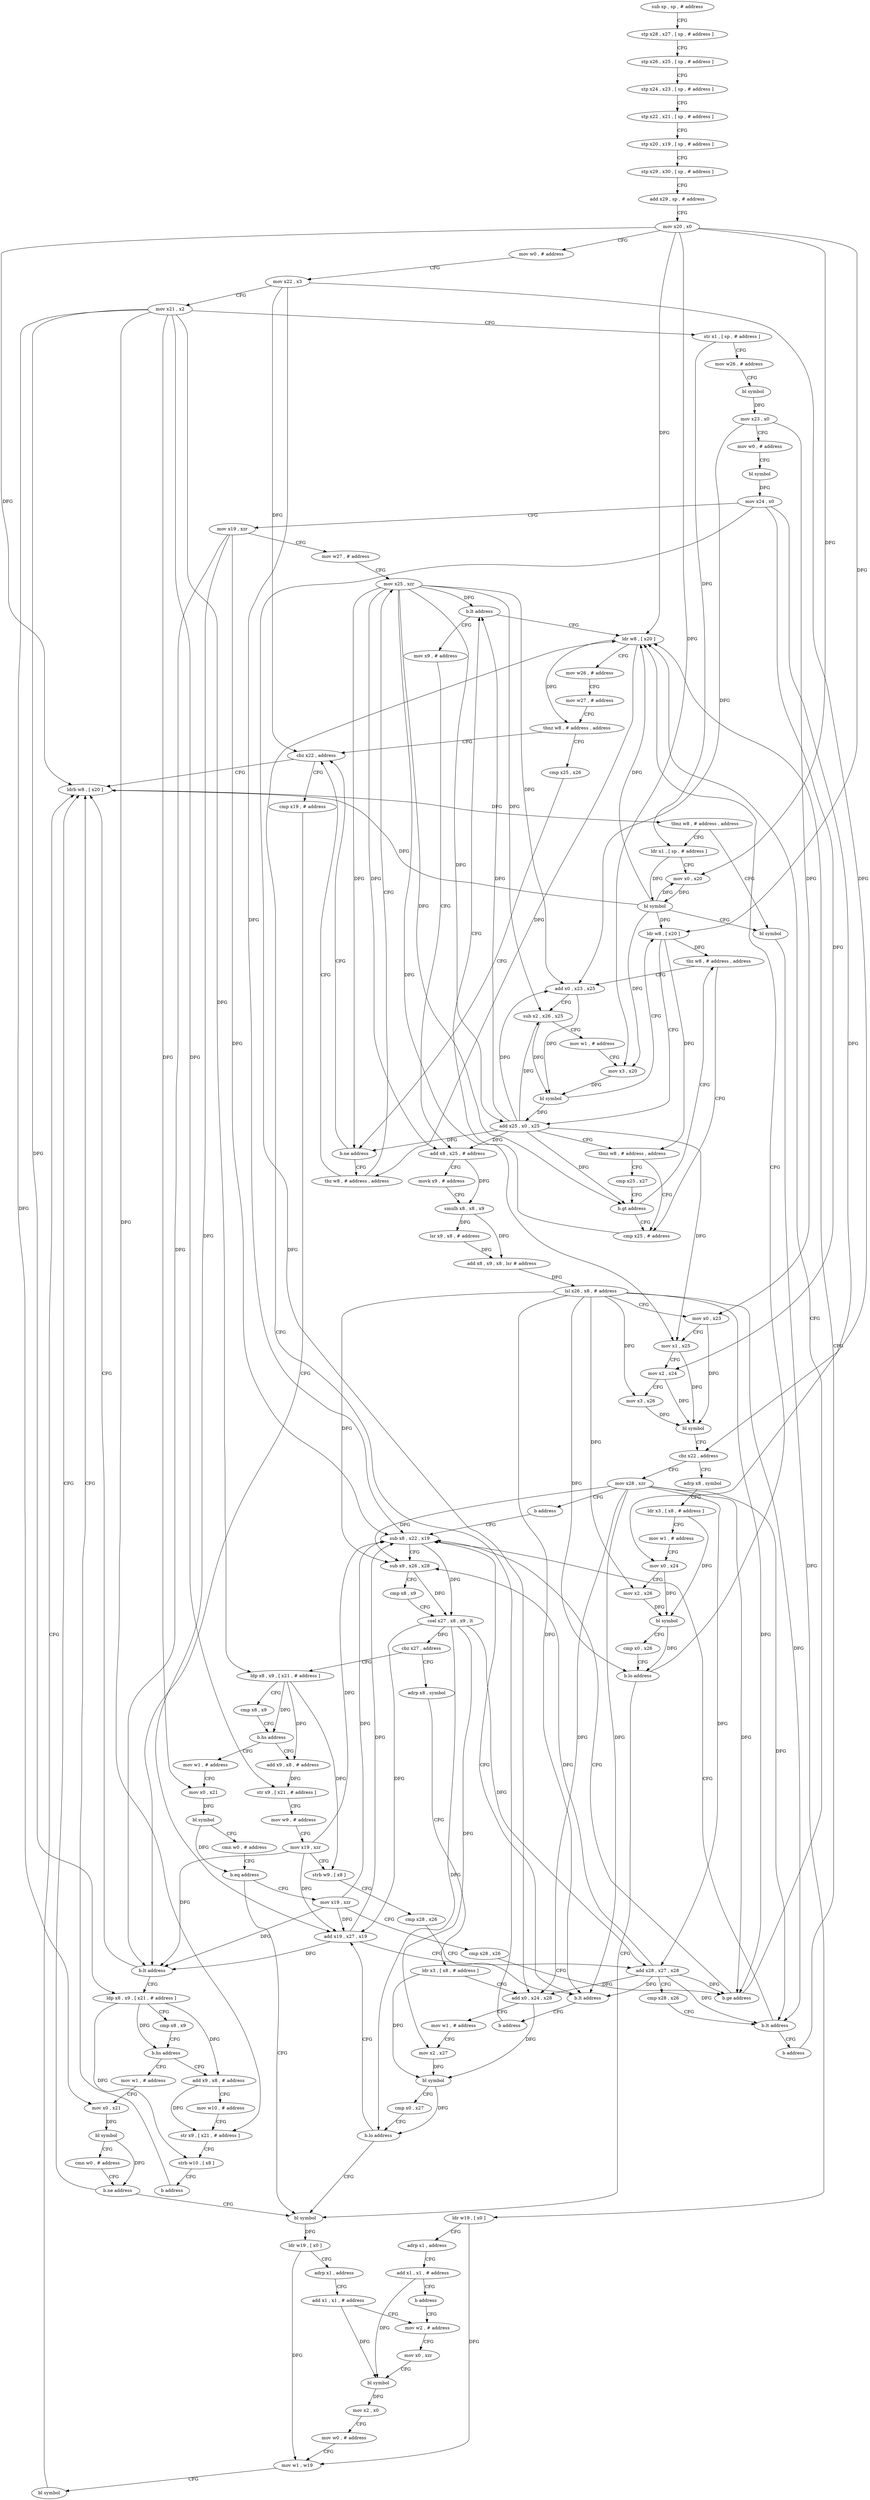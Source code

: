 digraph "func" {
"4201760" [label = "sub sp , sp , # address" ]
"4201764" [label = "stp x28 , x27 , [ sp , # address ]" ]
"4201768" [label = "stp x26 , x25 , [ sp , # address ]" ]
"4201772" [label = "stp x24 , x23 , [ sp , # address ]" ]
"4201776" [label = "stp x22 , x21 , [ sp , # address ]" ]
"4201780" [label = "stp x20 , x19 , [ sp , # address ]" ]
"4201784" [label = "stp x29 , x30 , [ sp , # address ]" ]
"4201788" [label = "add x29 , sp , # address" ]
"4201792" [label = "mov x20 , x0" ]
"4201796" [label = "mov w0 , # address" ]
"4201800" [label = "mov x22 , x3" ]
"4201804" [label = "mov x21 , x2" ]
"4201808" [label = "str x1 , [ sp , # address ]" ]
"4201812" [label = "mov w26 , # address" ]
"4201816" [label = "bl symbol" ]
"4201820" [label = "mov x23 , x0" ]
"4201824" [label = "mov w0 , # address" ]
"4201828" [label = "bl symbol" ]
"4201832" [label = "mov x24 , x0" ]
"4201836" [label = "mov x19 , xzr" ]
"4201840" [label = "mov w27 , # address" ]
"4201844" [label = "mov x25 , xzr" ]
"4201892" [label = "cmp x25 , # address" ]
"4201896" [label = "b.lt address" ]
"4202140" [label = "ldr w8 , [ x20 ]" ]
"4201900" [label = "mov x9 , # address" ]
"4201880" [label = "cmp x25 , x27" ]
"4201884" [label = "b.gt address" ]
"4201888" [label = "tbz w8 , # address , address" ]
"4202144" [label = "mov w26 , # address" ]
"4202148" [label = "mov w27 , # address" ]
"4202152" [label = "tbnz w8 , # address , address" ]
"4202168" [label = "cbz x22 , address" ]
"4202156" [label = "cmp x25 , x26" ]
"4201904" [label = "add x8 , x25 , # address" ]
"4201908" [label = "movk x9 , # address" ]
"4201912" [label = "smulh x8 , x8 , x9" ]
"4201916" [label = "lsr x9 , x8 , # address" ]
"4201920" [label = "add x8 , x9 , x8 , lsr # address" ]
"4201924" [label = "lsl x26 , x8 , # address" ]
"4201928" [label = "mov x0 , x23" ]
"4201932" [label = "mov x1 , x25" ]
"4201936" [label = "mov x2 , x24" ]
"4201940" [label = "mov x3 , x26" ]
"4201944" [label = "bl symbol" ]
"4201948" [label = "cbz x22 , address" ]
"4202108" [label = "adrp x8 , symbol" ]
"4201952" [label = "mov x28 , xzr" ]
"4201848" [label = "add x0 , x23 , x25" ]
"4202276" [label = "ldrb w8 , [ x20 ]" ]
"4202172" [label = "cmp x19 , # address" ]
"4202160" [label = "b.ne address" ]
"4202164" [label = "tbz w8 , # address , address" ]
"4202112" [label = "ldr x3 , [ x8 , # address ]" ]
"4202116" [label = "mov w1 , # address" ]
"4202120" [label = "mov x0 , x24" ]
"4202124" [label = "mov x2 , x26" ]
"4202128" [label = "bl symbol" ]
"4202132" [label = "cmp x0 , x26" ]
"4202136" [label = "b.lo address" ]
"4202232" [label = "bl symbol" ]
"4201956" [label = "b address" ]
"4202036" [label = "sub x8 , x22 , x19" ]
"4201852" [label = "sub x2 , x26 , x25" ]
"4201856" [label = "mov w1 , # address" ]
"4201860" [label = "mov x3 , x20" ]
"4201864" [label = "bl symbol" ]
"4201868" [label = "ldr w8 , [ x20 ]" ]
"4201872" [label = "add x25 , x0 , x25" ]
"4201876" [label = "tbnz w8 , # address , address" ]
"4202280" [label = "tbnz w8 , # address , address" ]
"4202296" [label = "bl symbol" ]
"4202284" [label = "ldr x1 , [ sp , # address ]" ]
"4202176" [label = "b.lt address" ]
"4202180" [label = "ldp x8 , x9 , [ x21 , # address ]" ]
"4202236" [label = "ldr w19 , [ x0 ]" ]
"4202240" [label = "adrp x1 , address" ]
"4202244" [label = "add x1 , x1 , # address" ]
"4202248" [label = "mov w2 , # address" ]
"4202040" [label = "sub x9 , x26 , x28" ]
"4202044" [label = "cmp x8 , x9" ]
"4202048" [label = "csel x27 , x8 , x9 , lt" ]
"4202052" [label = "cbz x27 , address" ]
"4201960" [label = "ldp x8 , x9 , [ x21 , # address ]" ]
"4202056" [label = "adrp x8 , symbol" ]
"4202300" [label = "ldr w19 , [ x0 ]" ]
"4202304" [label = "adrp x1 , address" ]
"4202308" [label = "add x1 , x1 , # address" ]
"4202312" [label = "b address" ]
"4202288" [label = "mov x0 , x20" ]
"4202292" [label = "bl symbol" ]
"4202184" [label = "cmp x8 , x9" ]
"4202188" [label = "b.hs address" ]
"4202212" [label = "mov w1 , # address" ]
"4202192" [label = "add x9 , x8 , # address" ]
"4201964" [label = "cmp x8 , x9" ]
"4201968" [label = "b.hs address" ]
"4202004" [label = "mov w1 , # address" ]
"4201972" [label = "add x9 , x8 , # address" ]
"4202060" [label = "ldr x3 , [ x8 , # address ]" ]
"4202064" [label = "add x0 , x24 , x28" ]
"4202068" [label = "mov w1 , # address" ]
"4202072" [label = "mov x2 , x27" ]
"4202076" [label = "bl symbol" ]
"4202080" [label = "cmp x0 , x27" ]
"4202084" [label = "b.lo address" ]
"4202088" [label = "add x19 , x27 , x19" ]
"4202252" [label = "mov x0 , xzr" ]
"4202256" [label = "bl symbol" ]
"4202260" [label = "mov x2 , x0" ]
"4202264" [label = "mov w0 , # address" ]
"4202268" [label = "mov w1 , w19" ]
"4202272" [label = "bl symbol" ]
"4202216" [label = "mov x0 , x21" ]
"4202220" [label = "bl symbol" ]
"4202224" [label = "cmn w0 , # address" ]
"4202228" [label = "b.ne address" ]
"4202196" [label = "mov w10 , # address" ]
"4202200" [label = "str x9 , [ x21 , # address ]" ]
"4202204" [label = "strb w10 , [ x8 ]" ]
"4202208" [label = "b address" ]
"4202008" [label = "mov x0 , x21" ]
"4202012" [label = "bl symbol" ]
"4202016" [label = "cmn w0 , # address" ]
"4202020" [label = "b.eq address" ]
"4202024" [label = "mov x19 , xzr" ]
"4201976" [label = "str x9 , [ x21 , # address ]" ]
"4201980" [label = "mov w9 , # address" ]
"4201984" [label = "mov x19 , xzr" ]
"4201988" [label = "strb w9 , [ x8 ]" ]
"4201992" [label = "cmp x28 , x26" ]
"4201996" [label = "b.lt address" ]
"4202000" [label = "b address" ]
"4202092" [label = "add x28 , x27 , x28" ]
"4202096" [label = "cmp x28 , x26" ]
"4202100" [label = "b.lt address" ]
"4202104" [label = "b address" ]
"4202028" [label = "cmp x28 , x26" ]
"4202032" [label = "b.ge address" ]
"4201760" -> "4201764" [ label = "CFG" ]
"4201764" -> "4201768" [ label = "CFG" ]
"4201768" -> "4201772" [ label = "CFG" ]
"4201772" -> "4201776" [ label = "CFG" ]
"4201776" -> "4201780" [ label = "CFG" ]
"4201780" -> "4201784" [ label = "CFG" ]
"4201784" -> "4201788" [ label = "CFG" ]
"4201788" -> "4201792" [ label = "CFG" ]
"4201792" -> "4201796" [ label = "CFG" ]
"4201792" -> "4201860" [ label = "DFG" ]
"4201792" -> "4201868" [ label = "DFG" ]
"4201792" -> "4202140" [ label = "DFG" ]
"4201792" -> "4202276" [ label = "DFG" ]
"4201792" -> "4202288" [ label = "DFG" ]
"4201796" -> "4201800" [ label = "CFG" ]
"4201800" -> "4201804" [ label = "CFG" ]
"4201800" -> "4201948" [ label = "DFG" ]
"4201800" -> "4202168" [ label = "DFG" ]
"4201800" -> "4202036" [ label = "DFG" ]
"4201804" -> "4201808" [ label = "CFG" ]
"4201804" -> "4202180" [ label = "DFG" ]
"4201804" -> "4202216" [ label = "DFG" ]
"4201804" -> "4202200" [ label = "DFG" ]
"4201804" -> "4201960" [ label = "DFG" ]
"4201804" -> "4202008" [ label = "DFG" ]
"4201804" -> "4201976" [ label = "DFG" ]
"4201808" -> "4201812" [ label = "CFG" ]
"4201808" -> "4202284" [ label = "DFG" ]
"4201812" -> "4201816" [ label = "CFG" ]
"4201816" -> "4201820" [ label = "DFG" ]
"4201820" -> "4201824" [ label = "CFG" ]
"4201820" -> "4201848" [ label = "DFG" ]
"4201820" -> "4201928" [ label = "DFG" ]
"4201824" -> "4201828" [ label = "CFG" ]
"4201828" -> "4201832" [ label = "DFG" ]
"4201832" -> "4201836" [ label = "CFG" ]
"4201832" -> "4201936" [ label = "DFG" ]
"4201832" -> "4202120" [ label = "DFG" ]
"4201832" -> "4202064" [ label = "DFG" ]
"4201836" -> "4201840" [ label = "CFG" ]
"4201836" -> "4202176" [ label = "DFG" ]
"4201836" -> "4202036" [ label = "DFG" ]
"4201836" -> "4202088" [ label = "DFG" ]
"4201840" -> "4201844" [ label = "CFG" ]
"4201844" -> "4201848" [ label = "DFG" ]
"4201844" -> "4201852" [ label = "DFG" ]
"4201844" -> "4201872" [ label = "DFG" ]
"4201844" -> "4201896" [ label = "DFG" ]
"4201844" -> "4201884" [ label = "DFG" ]
"4201844" -> "4201904" [ label = "DFG" ]
"4201844" -> "4201932" [ label = "DFG" ]
"4201844" -> "4202160" [ label = "DFG" ]
"4201892" -> "4201896" [ label = "CFG" ]
"4201896" -> "4202140" [ label = "CFG" ]
"4201896" -> "4201900" [ label = "CFG" ]
"4202140" -> "4202144" [ label = "CFG" ]
"4202140" -> "4202152" [ label = "DFG" ]
"4202140" -> "4202164" [ label = "DFG" ]
"4201900" -> "4201904" [ label = "CFG" ]
"4201880" -> "4201884" [ label = "CFG" ]
"4201884" -> "4201892" [ label = "CFG" ]
"4201884" -> "4201888" [ label = "CFG" ]
"4201888" -> "4201848" [ label = "CFG" ]
"4201888" -> "4201892" [ label = "CFG" ]
"4202144" -> "4202148" [ label = "CFG" ]
"4202148" -> "4202152" [ label = "CFG" ]
"4202152" -> "4202168" [ label = "CFG" ]
"4202152" -> "4202156" [ label = "CFG" ]
"4202168" -> "4202276" [ label = "CFG" ]
"4202168" -> "4202172" [ label = "CFG" ]
"4202156" -> "4202160" [ label = "CFG" ]
"4201904" -> "4201908" [ label = "CFG" ]
"4201904" -> "4201912" [ label = "DFG" ]
"4201908" -> "4201912" [ label = "CFG" ]
"4201912" -> "4201916" [ label = "DFG" ]
"4201912" -> "4201920" [ label = "DFG" ]
"4201916" -> "4201920" [ label = "DFG" ]
"4201920" -> "4201924" [ label = "DFG" ]
"4201924" -> "4201928" [ label = "CFG" ]
"4201924" -> "4201940" [ label = "DFG" ]
"4201924" -> "4202124" [ label = "DFG" ]
"4201924" -> "4202136" [ label = "DFG" ]
"4201924" -> "4202040" [ label = "DFG" ]
"4201924" -> "4201996" [ label = "DFG" ]
"4201924" -> "4202100" [ label = "DFG" ]
"4201924" -> "4202032" [ label = "DFG" ]
"4201928" -> "4201932" [ label = "CFG" ]
"4201928" -> "4201944" [ label = "DFG" ]
"4201932" -> "4201936" [ label = "CFG" ]
"4201932" -> "4201944" [ label = "DFG" ]
"4201936" -> "4201940" [ label = "CFG" ]
"4201936" -> "4201944" [ label = "DFG" ]
"4201940" -> "4201944" [ label = "DFG" ]
"4201944" -> "4201948" [ label = "CFG" ]
"4201948" -> "4202108" [ label = "CFG" ]
"4201948" -> "4201952" [ label = "CFG" ]
"4202108" -> "4202112" [ label = "CFG" ]
"4201952" -> "4201956" [ label = "CFG" ]
"4201952" -> "4202040" [ label = "DFG" ]
"4201952" -> "4202064" [ label = "DFG" ]
"4201952" -> "4201996" [ label = "DFG" ]
"4201952" -> "4202092" [ label = "DFG" ]
"4201952" -> "4202100" [ label = "DFG" ]
"4201952" -> "4202032" [ label = "DFG" ]
"4201848" -> "4201852" [ label = "CFG" ]
"4201848" -> "4201864" [ label = "DFG" ]
"4202276" -> "4202280" [ label = "DFG" ]
"4202172" -> "4202176" [ label = "CFG" ]
"4202160" -> "4202168" [ label = "CFG" ]
"4202160" -> "4202164" [ label = "CFG" ]
"4202164" -> "4201844" [ label = "CFG" ]
"4202164" -> "4202168" [ label = "CFG" ]
"4202112" -> "4202116" [ label = "CFG" ]
"4202112" -> "4202128" [ label = "DFG" ]
"4202116" -> "4202120" [ label = "CFG" ]
"4202120" -> "4202124" [ label = "CFG" ]
"4202120" -> "4202128" [ label = "DFG" ]
"4202124" -> "4202128" [ label = "DFG" ]
"4202128" -> "4202132" [ label = "CFG" ]
"4202128" -> "4202136" [ label = "DFG" ]
"4202132" -> "4202136" [ label = "CFG" ]
"4202136" -> "4202232" [ label = "CFG" ]
"4202136" -> "4202140" [ label = "CFG" ]
"4202232" -> "4202236" [ label = "DFG" ]
"4201956" -> "4202036" [ label = "CFG" ]
"4202036" -> "4202040" [ label = "CFG" ]
"4202036" -> "4202048" [ label = "DFG" ]
"4201852" -> "4201856" [ label = "CFG" ]
"4201852" -> "4201864" [ label = "DFG" ]
"4201856" -> "4201860" [ label = "CFG" ]
"4201860" -> "4201864" [ label = "DFG" ]
"4201864" -> "4201868" [ label = "CFG" ]
"4201864" -> "4201872" [ label = "DFG" ]
"4201868" -> "4201872" [ label = "CFG" ]
"4201868" -> "4201876" [ label = "DFG" ]
"4201868" -> "4201888" [ label = "DFG" ]
"4201872" -> "4201876" [ label = "CFG" ]
"4201872" -> "4201848" [ label = "DFG" ]
"4201872" -> "4201852" [ label = "DFG" ]
"4201872" -> "4201896" [ label = "DFG" ]
"4201872" -> "4201884" [ label = "DFG" ]
"4201872" -> "4201904" [ label = "DFG" ]
"4201872" -> "4201932" [ label = "DFG" ]
"4201872" -> "4202160" [ label = "DFG" ]
"4201876" -> "4201892" [ label = "CFG" ]
"4201876" -> "4201880" [ label = "CFG" ]
"4202280" -> "4202296" [ label = "CFG" ]
"4202280" -> "4202284" [ label = "CFG" ]
"4202296" -> "4202300" [ label = "DFG" ]
"4202284" -> "4202288" [ label = "CFG" ]
"4202284" -> "4202292" [ label = "DFG" ]
"4202176" -> "4202276" [ label = "CFG" ]
"4202176" -> "4202180" [ label = "CFG" ]
"4202180" -> "4202184" [ label = "CFG" ]
"4202180" -> "4202188" [ label = "DFG" ]
"4202180" -> "4202192" [ label = "DFG" ]
"4202180" -> "4202204" [ label = "DFG" ]
"4202236" -> "4202240" [ label = "CFG" ]
"4202236" -> "4202268" [ label = "DFG" ]
"4202240" -> "4202244" [ label = "CFG" ]
"4202244" -> "4202248" [ label = "CFG" ]
"4202244" -> "4202256" [ label = "DFG" ]
"4202248" -> "4202252" [ label = "CFG" ]
"4202040" -> "4202044" [ label = "CFG" ]
"4202040" -> "4202048" [ label = "DFG" ]
"4202044" -> "4202048" [ label = "CFG" ]
"4202048" -> "4202052" [ label = "DFG" ]
"4202048" -> "4202072" [ label = "DFG" ]
"4202048" -> "4202084" [ label = "DFG" ]
"4202048" -> "4202088" [ label = "DFG" ]
"4202048" -> "4202092" [ label = "DFG" ]
"4202052" -> "4201960" [ label = "CFG" ]
"4202052" -> "4202056" [ label = "CFG" ]
"4201960" -> "4201964" [ label = "CFG" ]
"4201960" -> "4201968" [ label = "DFG" ]
"4201960" -> "4201972" [ label = "DFG" ]
"4201960" -> "4201988" [ label = "DFG" ]
"4202056" -> "4202060" [ label = "CFG" ]
"4202300" -> "4202304" [ label = "CFG" ]
"4202300" -> "4202268" [ label = "DFG" ]
"4202304" -> "4202308" [ label = "CFG" ]
"4202308" -> "4202312" [ label = "CFG" ]
"4202308" -> "4202256" [ label = "DFG" ]
"4202312" -> "4202248" [ label = "CFG" ]
"4202288" -> "4202292" [ label = "DFG" ]
"4202292" -> "4202296" [ label = "CFG" ]
"4202292" -> "4201860" [ label = "DFG" ]
"4202292" -> "4201868" [ label = "DFG" ]
"4202292" -> "4202140" [ label = "DFG" ]
"4202292" -> "4202276" [ label = "DFG" ]
"4202292" -> "4202288" [ label = "DFG" ]
"4202184" -> "4202188" [ label = "CFG" ]
"4202188" -> "4202212" [ label = "CFG" ]
"4202188" -> "4202192" [ label = "CFG" ]
"4202212" -> "4202216" [ label = "CFG" ]
"4202192" -> "4202196" [ label = "CFG" ]
"4202192" -> "4202200" [ label = "DFG" ]
"4201964" -> "4201968" [ label = "CFG" ]
"4201968" -> "4202004" [ label = "CFG" ]
"4201968" -> "4201972" [ label = "CFG" ]
"4202004" -> "4202008" [ label = "CFG" ]
"4201972" -> "4201976" [ label = "DFG" ]
"4202060" -> "4202064" [ label = "CFG" ]
"4202060" -> "4202076" [ label = "DFG" ]
"4202064" -> "4202068" [ label = "CFG" ]
"4202064" -> "4202076" [ label = "DFG" ]
"4202068" -> "4202072" [ label = "CFG" ]
"4202072" -> "4202076" [ label = "DFG" ]
"4202076" -> "4202080" [ label = "CFG" ]
"4202076" -> "4202084" [ label = "DFG" ]
"4202080" -> "4202084" [ label = "CFG" ]
"4202084" -> "4202232" [ label = "CFG" ]
"4202084" -> "4202088" [ label = "CFG" ]
"4202088" -> "4202092" [ label = "CFG" ]
"4202088" -> "4202176" [ label = "DFG" ]
"4202088" -> "4202036" [ label = "DFG" ]
"4202252" -> "4202256" [ label = "CFG" ]
"4202256" -> "4202260" [ label = "DFG" ]
"4202260" -> "4202264" [ label = "CFG" ]
"4202264" -> "4202268" [ label = "CFG" ]
"4202268" -> "4202272" [ label = "CFG" ]
"4202272" -> "4202276" [ label = "CFG" ]
"4202216" -> "4202220" [ label = "DFG" ]
"4202220" -> "4202224" [ label = "CFG" ]
"4202220" -> "4202228" [ label = "DFG" ]
"4202224" -> "4202228" [ label = "CFG" ]
"4202228" -> "4202276" [ label = "CFG" ]
"4202228" -> "4202232" [ label = "CFG" ]
"4202196" -> "4202200" [ label = "CFG" ]
"4202200" -> "4202204" [ label = "CFG" ]
"4202204" -> "4202208" [ label = "CFG" ]
"4202208" -> "4202276" [ label = "CFG" ]
"4202008" -> "4202012" [ label = "DFG" ]
"4202012" -> "4202016" [ label = "CFG" ]
"4202012" -> "4202020" [ label = "DFG" ]
"4202016" -> "4202020" [ label = "CFG" ]
"4202020" -> "4202232" [ label = "CFG" ]
"4202020" -> "4202024" [ label = "CFG" ]
"4202024" -> "4202028" [ label = "CFG" ]
"4202024" -> "4202176" [ label = "DFG" ]
"4202024" -> "4202036" [ label = "DFG" ]
"4202024" -> "4202088" [ label = "DFG" ]
"4201976" -> "4201980" [ label = "CFG" ]
"4201980" -> "4201984" [ label = "CFG" ]
"4201984" -> "4201988" [ label = "CFG" ]
"4201984" -> "4202176" [ label = "DFG" ]
"4201984" -> "4202036" [ label = "DFG" ]
"4201984" -> "4202088" [ label = "DFG" ]
"4201988" -> "4201992" [ label = "CFG" ]
"4201992" -> "4201996" [ label = "CFG" ]
"4201996" -> "4202036" [ label = "CFG" ]
"4201996" -> "4202000" [ label = "CFG" ]
"4202000" -> "4202140" [ label = "CFG" ]
"4202092" -> "4202096" [ label = "CFG" ]
"4202092" -> "4202040" [ label = "DFG" ]
"4202092" -> "4202064" [ label = "DFG" ]
"4202092" -> "4201996" [ label = "DFG" ]
"4202092" -> "4202100" [ label = "DFG" ]
"4202092" -> "4202032" [ label = "DFG" ]
"4202096" -> "4202100" [ label = "CFG" ]
"4202100" -> "4202036" [ label = "CFG" ]
"4202100" -> "4202104" [ label = "CFG" ]
"4202104" -> "4202140" [ label = "CFG" ]
"4202028" -> "4202032" [ label = "CFG" ]
"4202032" -> "4202140" [ label = "CFG" ]
"4202032" -> "4202036" [ label = "CFG" ]
}
